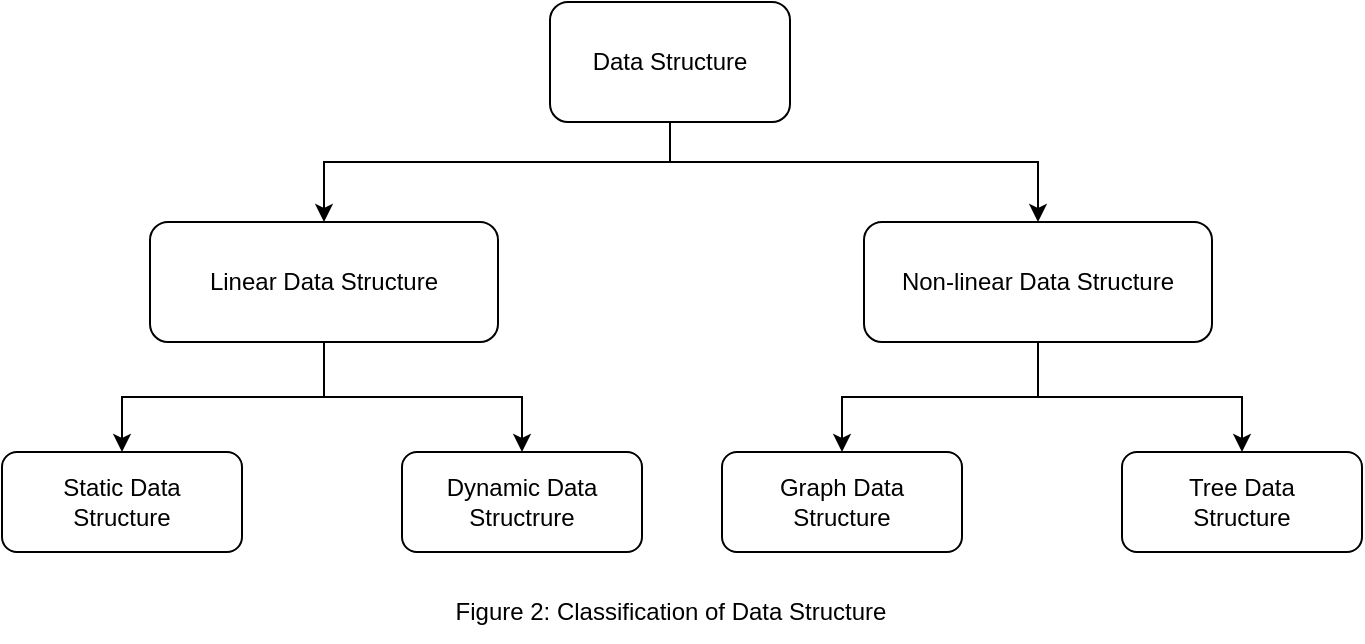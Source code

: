 <mxfile version="20.3.0" type="device"><diagram id="B_imSueq8YojxIodC0SV" name="Page-1"><mxGraphModel dx="981" dy="603" grid="1" gridSize="10" guides="1" tooltips="1" connect="1" arrows="1" fold="1" page="1" pageScale="1" pageWidth="827" pageHeight="1169" math="0" shadow="0"><root><mxCell id="0"/><mxCell id="1" parent="0"/><mxCell id="upn7xtC6vUXVPRwjmJeV-7" style="edgeStyle=orthogonalEdgeStyle;rounded=0;orthogonalLoop=1;jettySize=auto;html=1;" parent="1" source="upn7xtC6vUXVPRwjmJeV-2" target="upn7xtC6vUXVPRwjmJeV-3" edge="1"><mxGeometry relative="1" as="geometry"><Array as="points"><mxPoint x="414" y="150"/><mxPoint x="241" y="150"/></Array></mxGeometry></mxCell><mxCell id="upn7xtC6vUXVPRwjmJeV-8" style="edgeStyle=orthogonalEdgeStyle;rounded=0;orthogonalLoop=1;jettySize=auto;html=1;entryX=0.5;entryY=0;entryDx=0;entryDy=0;" parent="1" source="upn7xtC6vUXVPRwjmJeV-2" target="upn7xtC6vUXVPRwjmJeV-4" edge="1"><mxGeometry relative="1" as="geometry"><Array as="points"><mxPoint x="414" y="150"/><mxPoint x="598" y="150"/></Array></mxGeometry></mxCell><mxCell id="upn7xtC6vUXVPRwjmJeV-2" value="Data Structure" style="rounded=1;whiteSpace=wrap;html=1;" parent="1" vertex="1"><mxGeometry x="354" y="70" width="120" height="60" as="geometry"/></mxCell><mxCell id="upn7xtC6vUXVPRwjmJeV-13" style="edgeStyle=orthogonalEdgeStyle;rounded=0;orthogonalLoop=1;jettySize=auto;html=1;exitX=0.5;exitY=1;exitDx=0;exitDy=0;" parent="1" source="upn7xtC6vUXVPRwjmJeV-3" target="upn7xtC6vUXVPRwjmJeV-11" edge="1"><mxGeometry relative="1" as="geometry"/></mxCell><mxCell id="upn7xtC6vUXVPRwjmJeV-14" style="edgeStyle=orthogonalEdgeStyle;rounded=0;orthogonalLoop=1;jettySize=auto;html=1;exitX=0.5;exitY=1;exitDx=0;exitDy=0;entryX=0.5;entryY=0;entryDx=0;entryDy=0;" parent="1" source="upn7xtC6vUXVPRwjmJeV-3" target="upn7xtC6vUXVPRwjmJeV-12" edge="1"><mxGeometry relative="1" as="geometry"/></mxCell><mxCell id="upn7xtC6vUXVPRwjmJeV-3" value="Linear Data Structure" style="rounded=1;whiteSpace=wrap;html=1;" parent="1" vertex="1"><mxGeometry x="154" y="180" width="174" height="60" as="geometry"/></mxCell><mxCell id="upn7xtC6vUXVPRwjmJeV-9" style="edgeStyle=orthogonalEdgeStyle;rounded=0;orthogonalLoop=1;jettySize=auto;html=1;entryX=0.5;entryY=0;entryDx=0;entryDy=0;" parent="1" source="upn7xtC6vUXVPRwjmJeV-4" target="upn7xtC6vUXVPRwjmJeV-5" edge="1"><mxGeometry relative="1" as="geometry"/></mxCell><mxCell id="upn7xtC6vUXVPRwjmJeV-10" style="edgeStyle=orthogonalEdgeStyle;rounded=0;orthogonalLoop=1;jettySize=auto;html=1;exitX=0.5;exitY=1;exitDx=0;exitDy=0;entryX=0.5;entryY=0;entryDx=0;entryDy=0;" parent="1" source="upn7xtC6vUXVPRwjmJeV-4" target="upn7xtC6vUXVPRwjmJeV-6" edge="1"><mxGeometry relative="1" as="geometry"/></mxCell><mxCell id="upn7xtC6vUXVPRwjmJeV-4" value="Non-linear Data Structure" style="rounded=1;whiteSpace=wrap;html=1;" parent="1" vertex="1"><mxGeometry x="511" y="180" width="174" height="60" as="geometry"/></mxCell><mxCell id="upn7xtC6vUXVPRwjmJeV-5" value="Graph Data&lt;br&gt;Structure" style="rounded=1;whiteSpace=wrap;html=1;" parent="1" vertex="1"><mxGeometry x="440" y="295" width="120" height="50" as="geometry"/></mxCell><mxCell id="upn7xtC6vUXVPRwjmJeV-6" value="Tree Data&lt;br&gt;Structure" style="rounded=1;whiteSpace=wrap;html=1;" parent="1" vertex="1"><mxGeometry x="640" y="295" width="120" height="50" as="geometry"/></mxCell><mxCell id="upn7xtC6vUXVPRwjmJeV-11" value="Static Data&lt;br&gt;Structure" style="rounded=1;whiteSpace=wrap;html=1;" parent="1" vertex="1"><mxGeometry x="80" y="295" width="120" height="50" as="geometry"/></mxCell><mxCell id="upn7xtC6vUXVPRwjmJeV-12" value="Dynamic Data Structrure" style="rounded=1;whiteSpace=wrap;html=1;" parent="1" vertex="1"><mxGeometry x="280" y="295" width="120" height="50" as="geometry"/></mxCell><mxCell id="upn7xtC6vUXVPRwjmJeV-23" value="Figure 2: Classification of Data Structure" style="text;html=1;strokeColor=none;fillColor=none;align=center;verticalAlign=middle;whiteSpace=wrap;rounded=0;" parent="1" vertex="1"><mxGeometry x="258.5" y="360" width="311" height="30" as="geometry"/></mxCell></root></mxGraphModel></diagram></mxfile>